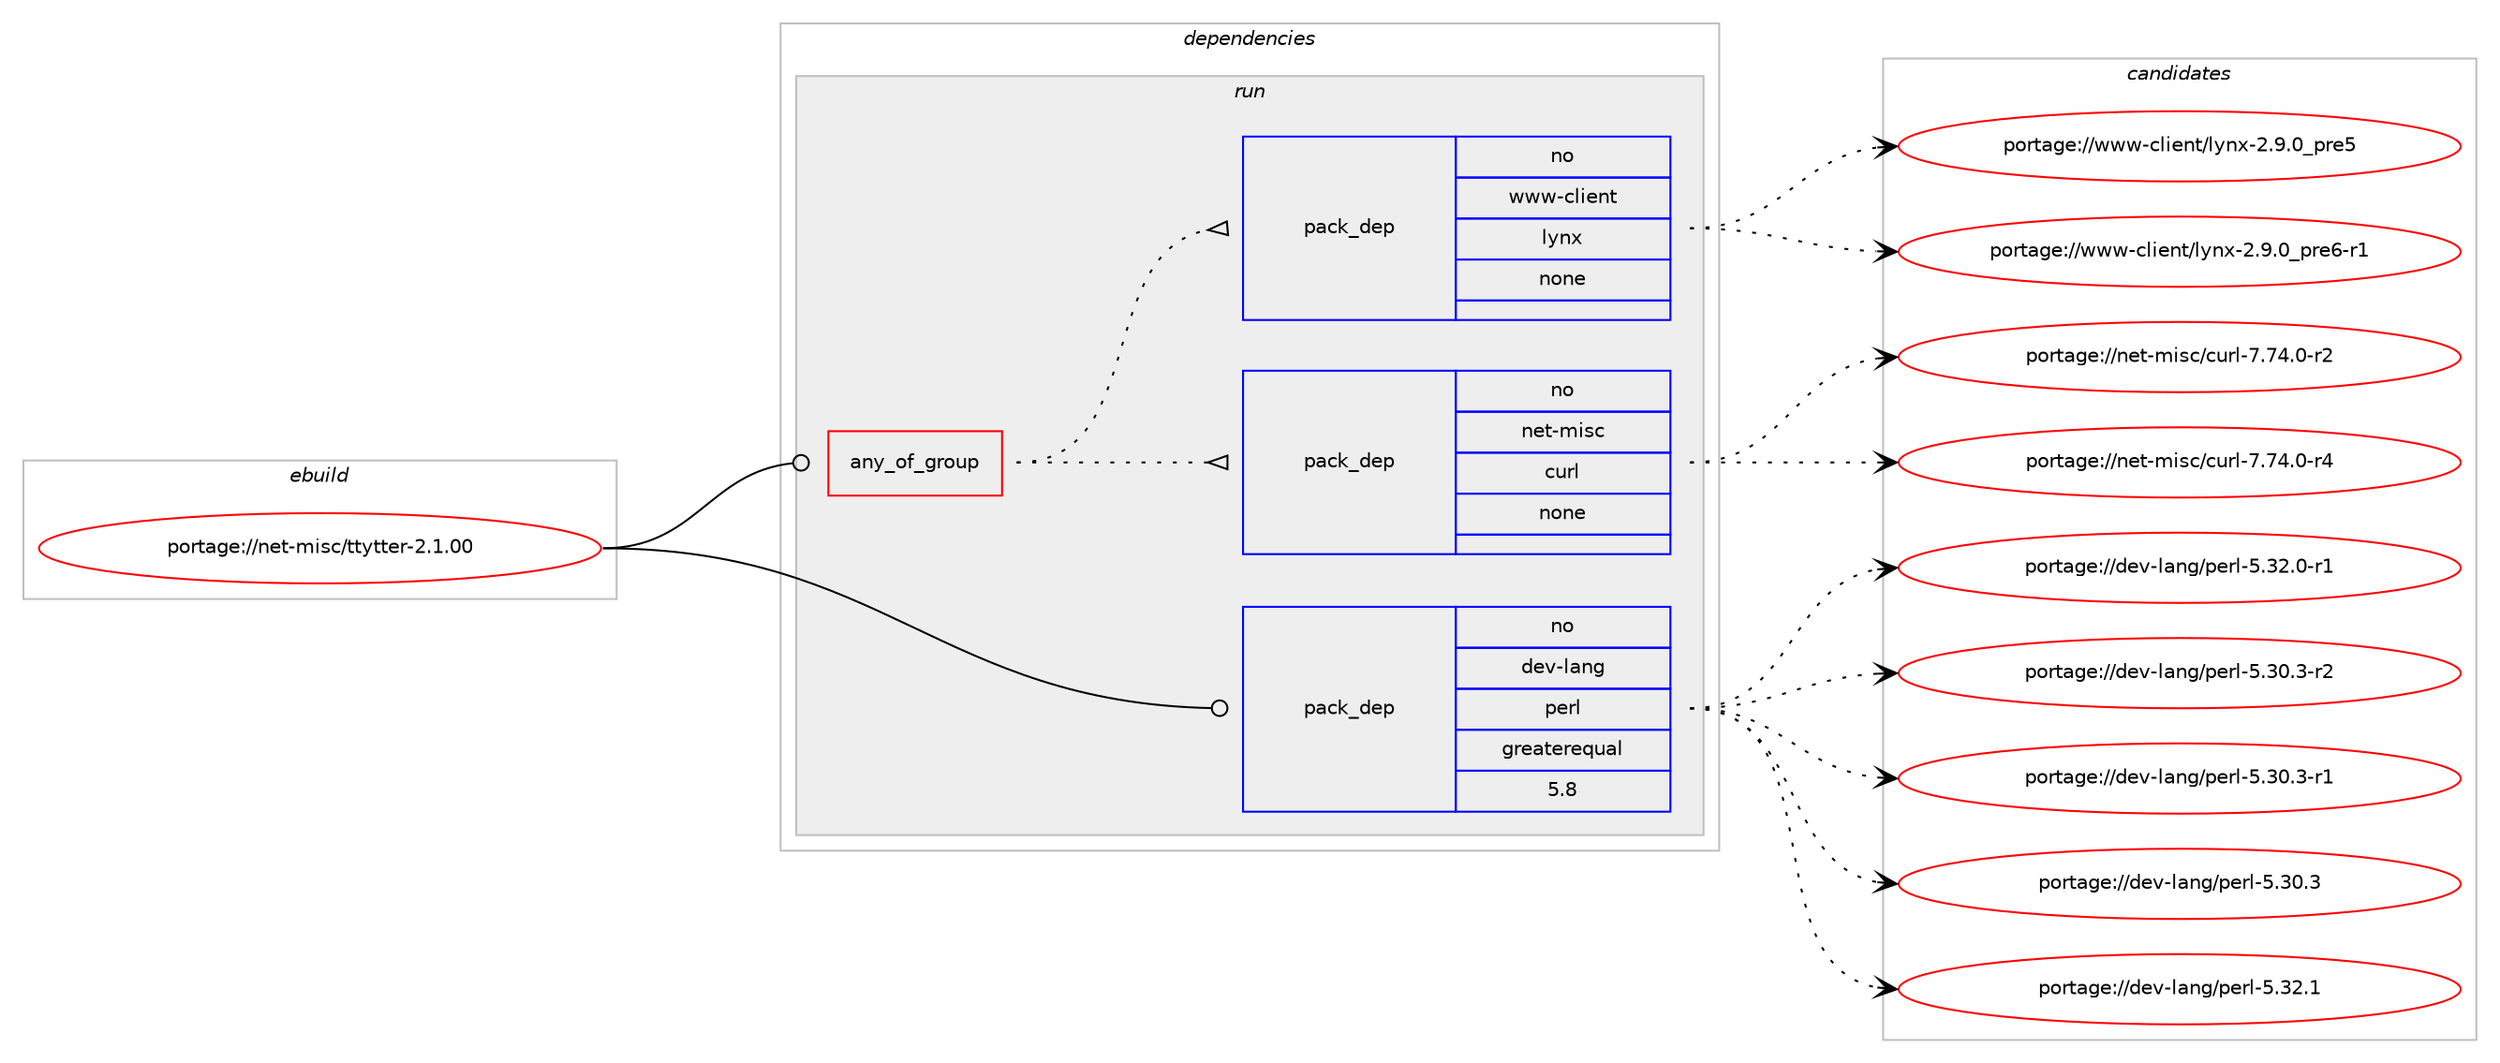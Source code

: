 digraph prolog {

# *************
# Graph options
# *************

newrank=true;
concentrate=true;
compound=true;
graph [rankdir=LR,fontname=Helvetica,fontsize=10,ranksep=1.5];#, ranksep=2.5, nodesep=0.2];
edge  [arrowhead=vee];
node  [fontname=Helvetica,fontsize=10];

# **********
# The ebuild
# **********

subgraph cluster_leftcol {
color=gray;
rank=same;
label=<<i>ebuild</i>>;
id [label="portage://net-misc/ttytter-2.1.00", color=red, width=4, href="../net-misc/ttytter-2.1.00.svg"];
}

# ****************
# The dependencies
# ****************

subgraph cluster_midcol {
color=gray;
label=<<i>dependencies</i>>;
subgraph cluster_compile {
fillcolor="#eeeeee";
style=filled;
label=<<i>compile</i>>;
}
subgraph cluster_compileandrun {
fillcolor="#eeeeee";
style=filled;
label=<<i>compile and run</i>>;
}
subgraph cluster_run {
fillcolor="#eeeeee";
style=filled;
label=<<i>run</i>>;
subgraph any129 {
dependency17400 [label=<<TABLE BORDER="0" CELLBORDER="1" CELLSPACING="0" CELLPADDING="4"><TR><TD CELLPADDING="10">any_of_group</TD></TR></TABLE>>, shape=none, color=red];subgraph pack11845 {
dependency17401 [label=<<TABLE BORDER="0" CELLBORDER="1" CELLSPACING="0" CELLPADDING="4" WIDTH="220"><TR><TD ROWSPAN="6" CELLPADDING="30">pack_dep</TD></TR><TR><TD WIDTH="110">no</TD></TR><TR><TD>net-misc</TD></TR><TR><TD>curl</TD></TR><TR><TD>none</TD></TR><TR><TD></TD></TR></TABLE>>, shape=none, color=blue];
}
dependency17400:e -> dependency17401:w [weight=20,style="dotted",arrowhead="oinv"];
subgraph pack11846 {
dependency17402 [label=<<TABLE BORDER="0" CELLBORDER="1" CELLSPACING="0" CELLPADDING="4" WIDTH="220"><TR><TD ROWSPAN="6" CELLPADDING="30">pack_dep</TD></TR><TR><TD WIDTH="110">no</TD></TR><TR><TD>www-client</TD></TR><TR><TD>lynx</TD></TR><TR><TD>none</TD></TR><TR><TD></TD></TR></TABLE>>, shape=none, color=blue];
}
dependency17400:e -> dependency17402:w [weight=20,style="dotted",arrowhead="oinv"];
}
id:e -> dependency17400:w [weight=20,style="solid",arrowhead="odot"];
subgraph pack11847 {
dependency17403 [label=<<TABLE BORDER="0" CELLBORDER="1" CELLSPACING="0" CELLPADDING="4" WIDTH="220"><TR><TD ROWSPAN="6" CELLPADDING="30">pack_dep</TD></TR><TR><TD WIDTH="110">no</TD></TR><TR><TD>dev-lang</TD></TR><TR><TD>perl</TD></TR><TR><TD>greaterequal</TD></TR><TR><TD>5.8</TD></TR></TABLE>>, shape=none, color=blue];
}
id:e -> dependency17403:w [weight=20,style="solid",arrowhead="odot"];
}
}

# **************
# The candidates
# **************

subgraph cluster_choices {
rank=same;
color=gray;
label=<<i>candidates</i>>;

subgraph choice11845 {
color=black;
nodesep=1;
choice11010111645109105115994799117114108455546555246484511452 [label="portage://net-misc/curl-7.74.0-r4", color=red, width=4,href="../net-misc/curl-7.74.0-r4.svg"];
choice11010111645109105115994799117114108455546555246484511450 [label="portage://net-misc/curl-7.74.0-r2", color=red, width=4,href="../net-misc/curl-7.74.0-r2.svg"];
dependency17401:e -> choice11010111645109105115994799117114108455546555246484511452:w [style=dotted,weight="100"];
dependency17401:e -> choice11010111645109105115994799117114108455546555246484511450:w [style=dotted,weight="100"];
}
subgraph choice11846 {
color=black;
nodesep=1;
choice11911911945991081051011101164710812111012045504657464895112114101544511449 [label="portage://www-client/lynx-2.9.0_pre6-r1", color=red, width=4,href="../www-client/lynx-2.9.0_pre6-r1.svg"];
choice1191191194599108105101110116471081211101204550465746489511211410153 [label="portage://www-client/lynx-2.9.0_pre5", color=red, width=4,href="../www-client/lynx-2.9.0_pre5.svg"];
dependency17402:e -> choice11911911945991081051011101164710812111012045504657464895112114101544511449:w [style=dotted,weight="100"];
dependency17402:e -> choice1191191194599108105101110116471081211101204550465746489511211410153:w [style=dotted,weight="100"];
}
subgraph choice11847 {
color=black;
nodesep=1;
choice10010111845108971101034711210111410845534651504649 [label="portage://dev-lang/perl-5.32.1", color=red, width=4,href="../dev-lang/perl-5.32.1.svg"];
choice100101118451089711010347112101114108455346515046484511449 [label="portage://dev-lang/perl-5.32.0-r1", color=red, width=4,href="../dev-lang/perl-5.32.0-r1.svg"];
choice100101118451089711010347112101114108455346514846514511450 [label="portage://dev-lang/perl-5.30.3-r2", color=red, width=4,href="../dev-lang/perl-5.30.3-r2.svg"];
choice100101118451089711010347112101114108455346514846514511449 [label="portage://dev-lang/perl-5.30.3-r1", color=red, width=4,href="../dev-lang/perl-5.30.3-r1.svg"];
choice10010111845108971101034711210111410845534651484651 [label="portage://dev-lang/perl-5.30.3", color=red, width=4,href="../dev-lang/perl-5.30.3.svg"];
dependency17403:e -> choice10010111845108971101034711210111410845534651504649:w [style=dotted,weight="100"];
dependency17403:e -> choice100101118451089711010347112101114108455346515046484511449:w [style=dotted,weight="100"];
dependency17403:e -> choice100101118451089711010347112101114108455346514846514511450:w [style=dotted,weight="100"];
dependency17403:e -> choice100101118451089711010347112101114108455346514846514511449:w [style=dotted,weight="100"];
dependency17403:e -> choice10010111845108971101034711210111410845534651484651:w [style=dotted,weight="100"];
}
}

}
